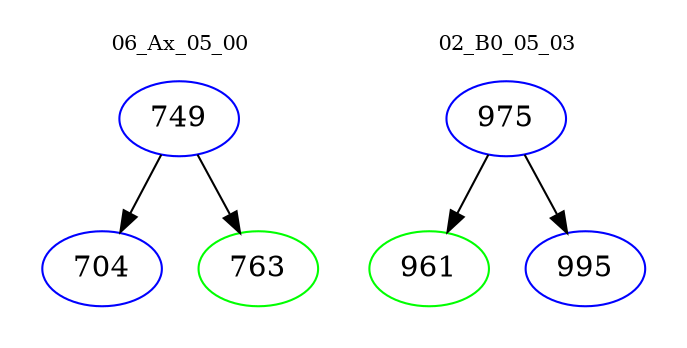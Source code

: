 digraph{
subgraph cluster_0 {
color = white
label = "06_Ax_05_00";
fontsize=10;
T0_749 [label="749", color="blue"]
T0_749 -> T0_704 [color="black"]
T0_704 [label="704", color="blue"]
T0_749 -> T0_763 [color="black"]
T0_763 [label="763", color="green"]
}
subgraph cluster_1 {
color = white
label = "02_B0_05_03";
fontsize=10;
T1_975 [label="975", color="blue"]
T1_975 -> T1_961 [color="black"]
T1_961 [label="961", color="green"]
T1_975 -> T1_995 [color="black"]
T1_995 [label="995", color="blue"]
}
}
